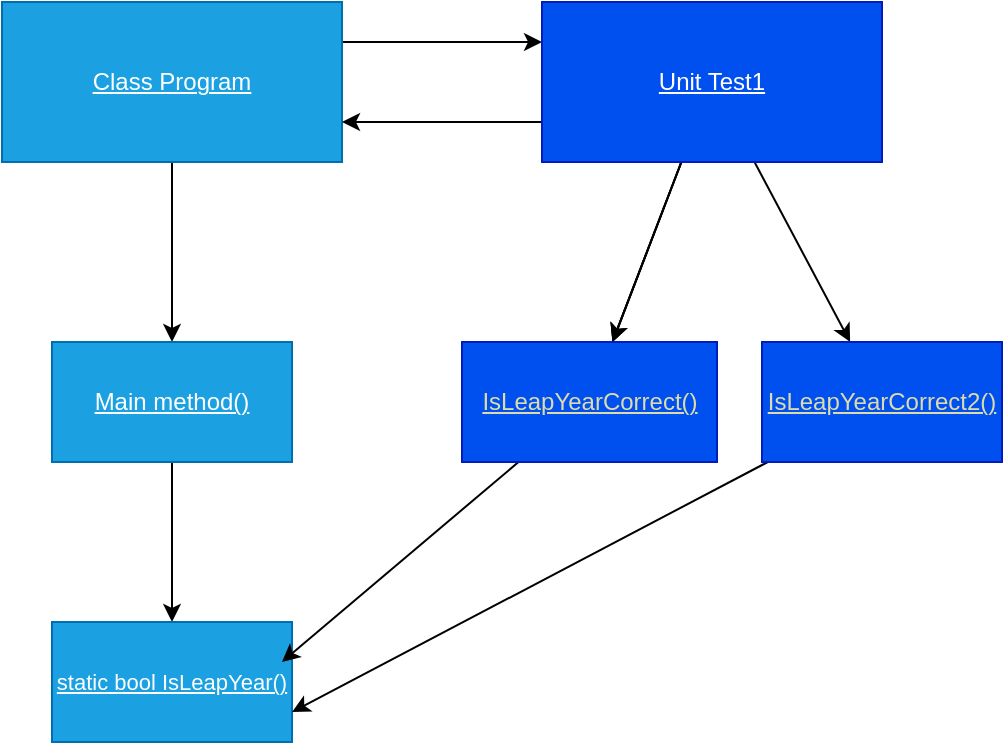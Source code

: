 <mxfile>
    <diagram id="LrNqV1WaDNC1YtAEmLox" name="Page-1">
        <mxGraphModel dx="736" dy="552" grid="1" gridSize="10" guides="1" tooltips="1" connect="1" arrows="1" fold="1" page="1" pageScale="1" pageWidth="827" pageHeight="1169" math="0" shadow="0">
            <root>
                <mxCell id="0"/>
                <mxCell id="1" parent="0"/>
                <mxCell id="8" value="" style="edgeStyle=none;html=1;" parent="1" source="2" target="7" edge="1">
                    <mxGeometry relative="1" as="geometry"/>
                </mxCell>
                <mxCell id="20" style="edgeStyle=none;html=1;entryX=0;entryY=0.25;entryDx=0;entryDy=0;exitX=1;exitY=0.25;exitDx=0;exitDy=0;" parent="1" source="2" target="6" edge="1">
                    <mxGeometry relative="1" as="geometry"/>
                </mxCell>
                <mxCell id="2" value="&lt;u&gt;Class Program&lt;/u&gt;" style="whiteSpace=wrap;html=1;fillColor=#1ba1e2;fontColor=#ffffff;strokeColor=#006EAF;" parent="1" vertex="1">
                    <mxGeometry x="240" y="90" width="170" height="80" as="geometry"/>
                </mxCell>
                <mxCell id="12" value="" style="edgeStyle=none;html=1;" parent="1" source="6" target="11" edge="1">
                    <mxGeometry relative="1" as="geometry"/>
                </mxCell>
                <mxCell id="14" value="" style="edgeStyle=none;html=1;" parent="1" source="6" target="11" edge="1">
                    <mxGeometry relative="1" as="geometry"/>
                </mxCell>
                <mxCell id="15" value="" style="edgeStyle=none;html=1;" parent="1" source="6" target="11" edge="1">
                    <mxGeometry relative="1" as="geometry"/>
                </mxCell>
                <mxCell id="19" value="" style="edgeStyle=none;html=1;" parent="1" source="6" target="18" edge="1">
                    <mxGeometry relative="1" as="geometry"/>
                </mxCell>
                <mxCell id="21" style="edgeStyle=none;html=1;entryX=1;entryY=0.75;entryDx=0;entryDy=0;exitX=0;exitY=0.75;exitDx=0;exitDy=0;" parent="1" source="6" target="2" edge="1">
                    <mxGeometry relative="1" as="geometry">
                        <Array as="points">
                            <mxPoint x="510" y="150"/>
                        </Array>
                    </mxGeometry>
                </mxCell>
                <mxCell id="6" value="&lt;u&gt;Unit Test1&lt;/u&gt;" style="whiteSpace=wrap;html=1;fillColor=#0050ef;fontColor=#ffffff;strokeColor=#001DBC;" parent="1" vertex="1">
                    <mxGeometry x="510" y="90" width="170" height="80" as="geometry"/>
                </mxCell>
                <mxCell id="10" value="" style="edgeStyle=none;html=1;" parent="1" source="7" target="9" edge="1">
                    <mxGeometry relative="1" as="geometry"/>
                </mxCell>
                <mxCell id="7" value="&lt;u&gt;Main method()&lt;/u&gt;" style="whiteSpace=wrap;html=1;fillColor=#1ba1e2;strokeColor=#006EAF;fontColor=#ffffff;" parent="1" vertex="1">
                    <mxGeometry x="265" y="260" width="120" height="60" as="geometry"/>
                </mxCell>
                <mxCell id="9" value="&lt;u&gt;&lt;font style=&quot;font-size: 11px&quot;&gt;static bool IsLeapYear()&lt;/font&gt;&lt;/u&gt;" style="whiteSpace=wrap;html=1;fillColor=#1ba1e2;strokeColor=#006EAF;fontColor=#ffffff;" parent="1" vertex="1">
                    <mxGeometry x="265" y="400" width="120" height="60" as="geometry"/>
                </mxCell>
                <mxCell id="22" style="edgeStyle=none;html=1;entryX=0.958;entryY=0.333;entryDx=0;entryDy=0;entryPerimeter=0;" edge="1" parent="1" source="11" target="9">
                    <mxGeometry relative="1" as="geometry"/>
                </mxCell>
                <mxCell id="11" value="&lt;font color=&quot;#dcdcaa&quot;&gt;&lt;u&gt;IsLeapYearCorrect()&lt;/u&gt;&lt;/font&gt;" style="whiteSpace=wrap;html=1;fillColor=#0050ef;fontColor=#ffffff;strokeColor=#001DBC;" parent="1" vertex="1">
                    <mxGeometry x="470" y="260" width="127.5" height="60" as="geometry"/>
                </mxCell>
                <mxCell id="23" style="edgeStyle=none;html=1;entryX=1;entryY=0.75;entryDx=0;entryDy=0;" edge="1" parent="1" source="18" target="9">
                    <mxGeometry relative="1" as="geometry"/>
                </mxCell>
                <mxCell id="18" value="&lt;span style=&quot;color: rgb(220 , 220 , 170)&quot;&gt;&lt;u&gt;IsLeapYearCorrect2()&lt;/u&gt;&lt;/span&gt;" style="whiteSpace=wrap;html=1;fillColor=#0050ef;strokeColor=#001DBC;fontColor=#ffffff;" parent="1" vertex="1">
                    <mxGeometry x="620" y="260" width="120" height="60" as="geometry"/>
                </mxCell>
            </root>
        </mxGraphModel>
    </diagram>
</mxfile>